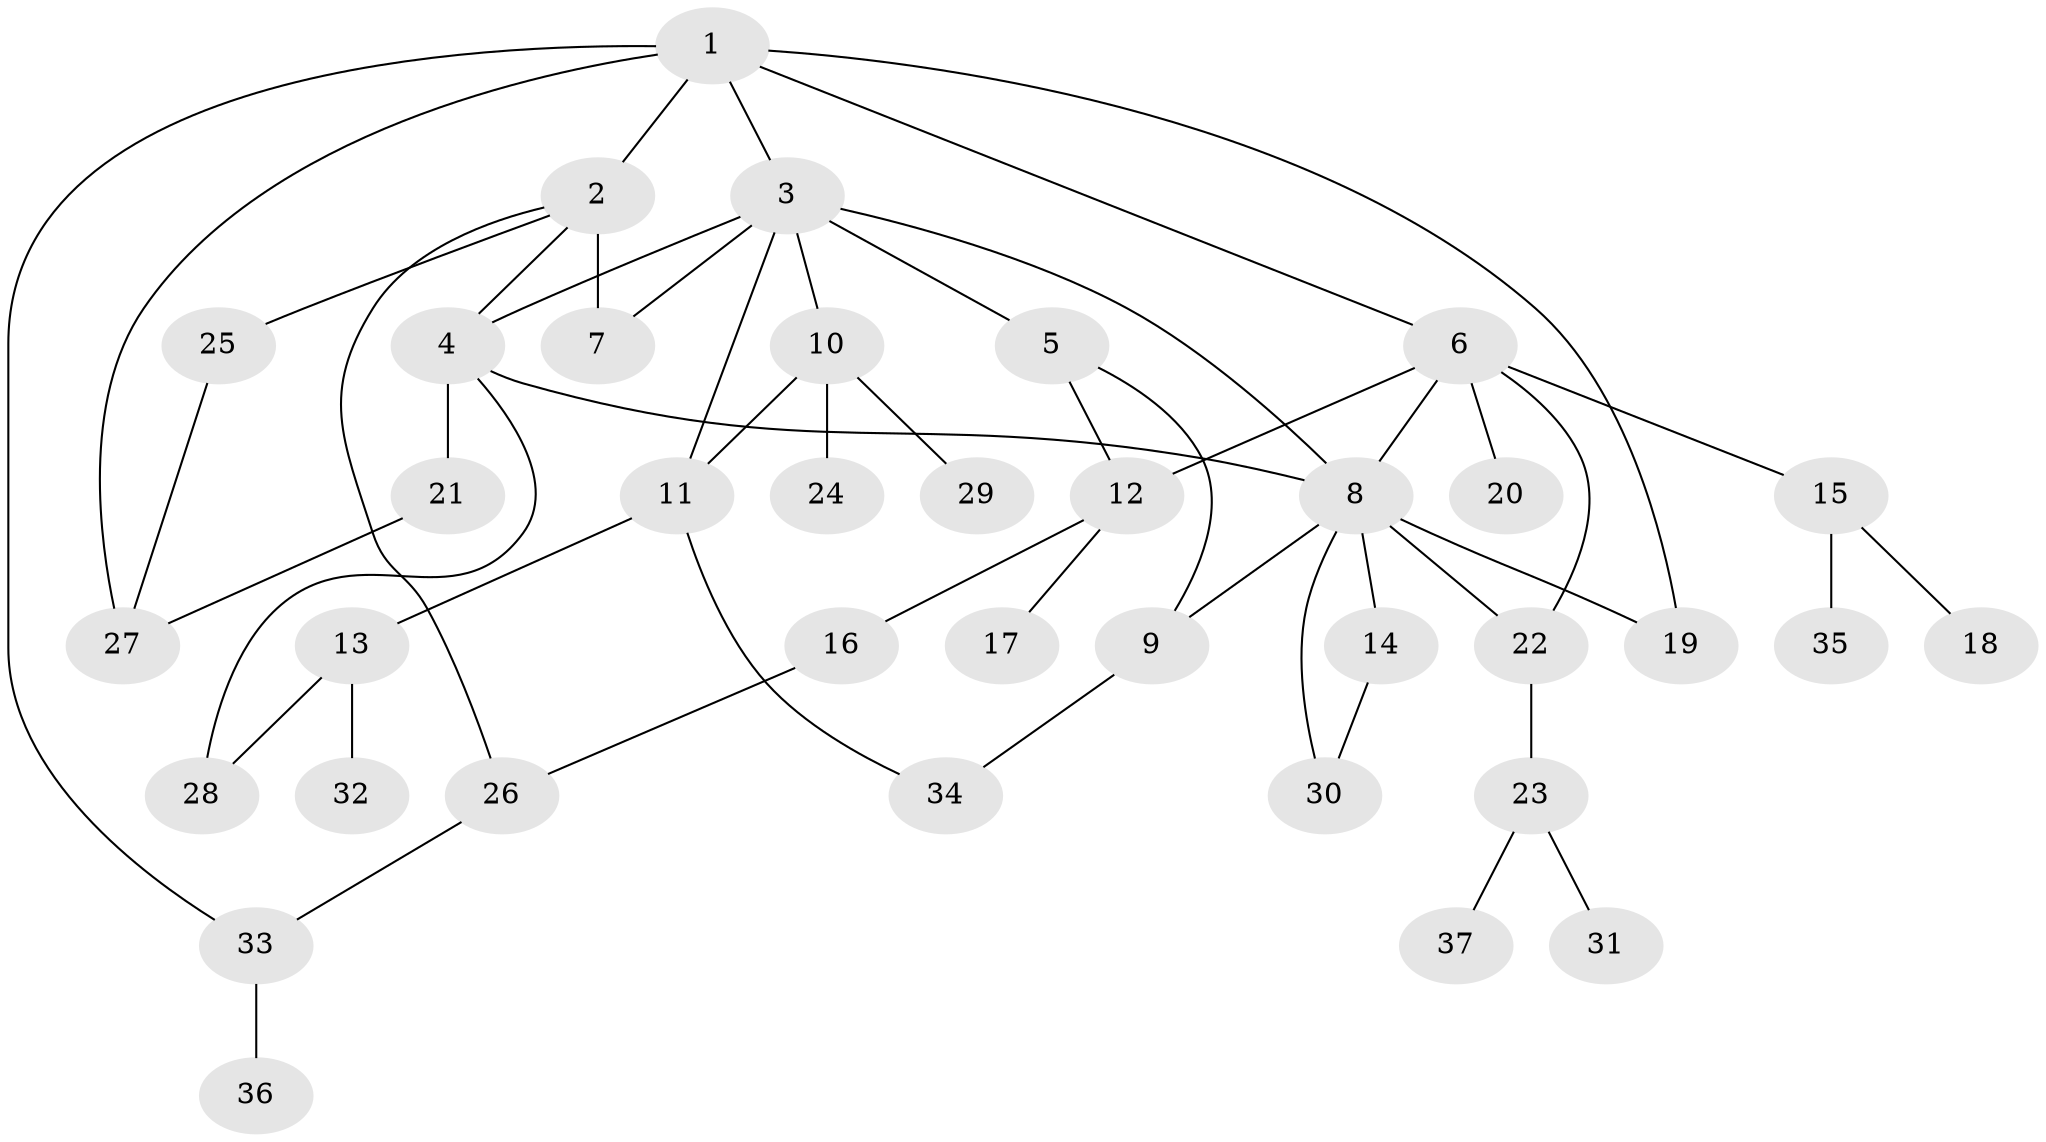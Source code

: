 // original degree distribution, {6: 0.0547945205479452, 4: 0.1095890410958904, 8: 0.0136986301369863, 5: 0.0547945205479452, 2: 0.3287671232876712, 3: 0.1643835616438356, 1: 0.273972602739726}
// Generated by graph-tools (version 1.1) at 2025/34/03/09/25 02:34:30]
// undirected, 37 vertices, 52 edges
graph export_dot {
graph [start="1"]
  node [color=gray90,style=filled];
  1;
  2;
  3;
  4;
  5;
  6;
  7;
  8;
  9;
  10;
  11;
  12;
  13;
  14;
  15;
  16;
  17;
  18;
  19;
  20;
  21;
  22;
  23;
  24;
  25;
  26;
  27;
  28;
  29;
  30;
  31;
  32;
  33;
  34;
  35;
  36;
  37;
  1 -- 2 [weight=1.0];
  1 -- 3 [weight=1.0];
  1 -- 6 [weight=1.0];
  1 -- 19 [weight=1.0];
  1 -- 27 [weight=1.0];
  1 -- 33 [weight=1.0];
  2 -- 4 [weight=1.0];
  2 -- 7 [weight=4.0];
  2 -- 25 [weight=1.0];
  2 -- 26 [weight=2.0];
  3 -- 4 [weight=1.0];
  3 -- 5 [weight=2.0];
  3 -- 7 [weight=1.0];
  3 -- 8 [weight=1.0];
  3 -- 10 [weight=2.0];
  3 -- 11 [weight=2.0];
  4 -- 8 [weight=1.0];
  4 -- 21 [weight=1.0];
  4 -- 28 [weight=1.0];
  5 -- 9 [weight=1.0];
  5 -- 12 [weight=1.0];
  6 -- 8 [weight=1.0];
  6 -- 12 [weight=1.0];
  6 -- 15 [weight=1.0];
  6 -- 20 [weight=1.0];
  6 -- 22 [weight=1.0];
  8 -- 9 [weight=1.0];
  8 -- 14 [weight=1.0];
  8 -- 19 [weight=2.0];
  8 -- 22 [weight=1.0];
  8 -- 30 [weight=1.0];
  9 -- 34 [weight=1.0];
  10 -- 11 [weight=1.0];
  10 -- 24 [weight=1.0];
  10 -- 29 [weight=1.0];
  11 -- 13 [weight=1.0];
  11 -- 34 [weight=1.0];
  12 -- 16 [weight=1.0];
  12 -- 17 [weight=1.0];
  13 -- 28 [weight=1.0];
  13 -- 32 [weight=2.0];
  14 -- 30 [weight=1.0];
  15 -- 18 [weight=1.0];
  15 -- 35 [weight=1.0];
  16 -- 26 [weight=1.0];
  21 -- 27 [weight=1.0];
  22 -- 23 [weight=1.0];
  23 -- 31 [weight=1.0];
  23 -- 37 [weight=1.0];
  25 -- 27 [weight=1.0];
  26 -- 33 [weight=1.0];
  33 -- 36 [weight=1.0];
}
